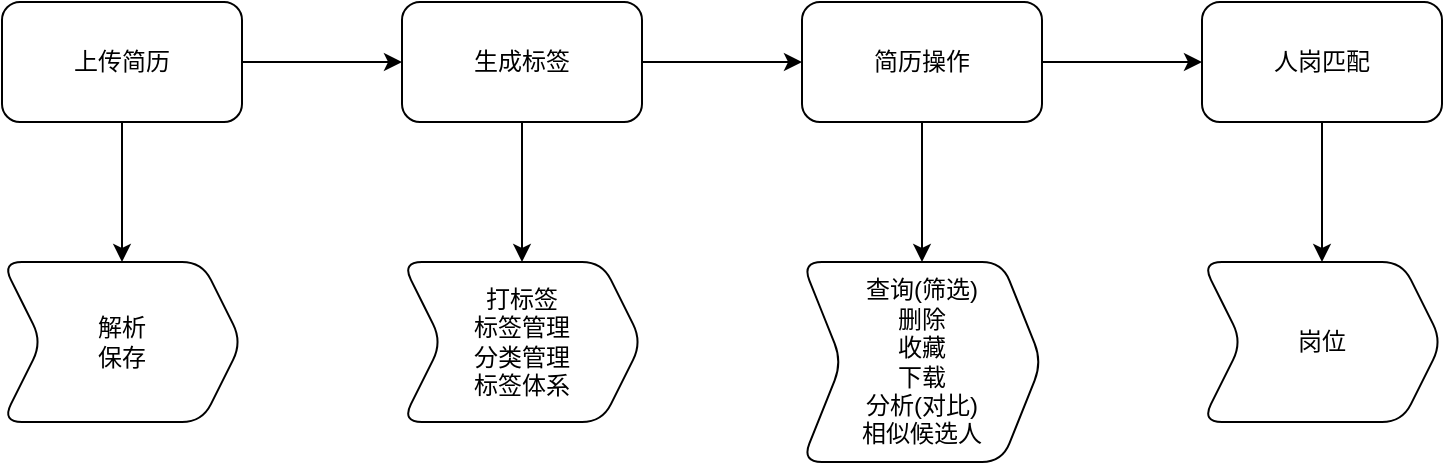 <mxfile version="26.1.1">
  <diagram name="第 1 页" id="cC6RooN1porXghZ-0zzk">
    <mxGraphModel dx="1075" dy="1620" grid="1" gridSize="10" guides="1" tooltips="1" connect="1" arrows="1" fold="1" page="1" pageScale="1" pageWidth="827" pageHeight="1169" math="0" shadow="0">
      <root>
        <mxCell id="0" />
        <mxCell id="1" parent="0" />
        <mxCell id="3hclKP-oYodnJdaM3YGF-3" value="" style="edgeStyle=orthogonalEdgeStyle;rounded=0;orthogonalLoop=1;jettySize=auto;html=1;" edge="1" parent="1" source="3hclKP-oYodnJdaM3YGF-1" target="3hclKP-oYodnJdaM3YGF-2">
          <mxGeometry relative="1" as="geometry" />
        </mxCell>
        <mxCell id="3hclKP-oYodnJdaM3YGF-21" value="" style="edgeStyle=orthogonalEdgeStyle;rounded=0;orthogonalLoop=1;jettySize=auto;html=1;" edge="1" parent="1" source="3hclKP-oYodnJdaM3YGF-1" target="3hclKP-oYodnJdaM3YGF-20">
          <mxGeometry relative="1" as="geometry" />
        </mxCell>
        <mxCell id="3hclKP-oYodnJdaM3YGF-1" value="上传简历" style="rounded=1;whiteSpace=wrap;html=1;" vertex="1" parent="1">
          <mxGeometry x="50" y="-20" width="120" height="60" as="geometry" />
        </mxCell>
        <mxCell id="3hclKP-oYodnJdaM3YGF-5" value="" style="edgeStyle=orthogonalEdgeStyle;rounded=0;orthogonalLoop=1;jettySize=auto;html=1;" edge="1" parent="1" source="3hclKP-oYodnJdaM3YGF-2" target="3hclKP-oYodnJdaM3YGF-4">
          <mxGeometry relative="1" as="geometry" />
        </mxCell>
        <mxCell id="3hclKP-oYodnJdaM3YGF-23" value="" style="edgeStyle=orthogonalEdgeStyle;rounded=0;orthogonalLoop=1;jettySize=auto;html=1;" edge="1" parent="1" source="3hclKP-oYodnJdaM3YGF-2" target="3hclKP-oYodnJdaM3YGF-22">
          <mxGeometry relative="1" as="geometry" />
        </mxCell>
        <mxCell id="3hclKP-oYodnJdaM3YGF-2" value="生成标签" style="whiteSpace=wrap;html=1;rounded=1;" vertex="1" parent="1">
          <mxGeometry x="250" y="-20" width="120" height="60" as="geometry" />
        </mxCell>
        <mxCell id="3hclKP-oYodnJdaM3YGF-7" value="" style="edgeStyle=orthogonalEdgeStyle;rounded=0;orthogonalLoop=1;jettySize=auto;html=1;" edge="1" parent="1" source="3hclKP-oYodnJdaM3YGF-4" target="3hclKP-oYodnJdaM3YGF-6">
          <mxGeometry relative="1" as="geometry" />
        </mxCell>
        <mxCell id="3hclKP-oYodnJdaM3YGF-19" value="" style="edgeStyle=orthogonalEdgeStyle;rounded=0;orthogonalLoop=1;jettySize=auto;html=1;" edge="1" parent="1" source="3hclKP-oYodnJdaM3YGF-4" target="3hclKP-oYodnJdaM3YGF-18">
          <mxGeometry relative="1" as="geometry" />
        </mxCell>
        <mxCell id="3hclKP-oYodnJdaM3YGF-4" value="简历操作" style="whiteSpace=wrap;html=1;rounded=1;" vertex="1" parent="1">
          <mxGeometry x="450" y="-20" width="120" height="60" as="geometry" />
        </mxCell>
        <mxCell id="3hclKP-oYodnJdaM3YGF-25" value="" style="edgeStyle=orthogonalEdgeStyle;rounded=0;orthogonalLoop=1;jettySize=auto;html=1;" edge="1" parent="1" source="3hclKP-oYodnJdaM3YGF-6" target="3hclKP-oYodnJdaM3YGF-24">
          <mxGeometry relative="1" as="geometry" />
        </mxCell>
        <mxCell id="3hclKP-oYodnJdaM3YGF-6" value="人岗匹配" style="whiteSpace=wrap;html=1;rounded=1;" vertex="1" parent="1">
          <mxGeometry x="650" y="-20" width="120" height="60" as="geometry" />
        </mxCell>
        <mxCell id="3hclKP-oYodnJdaM3YGF-18" value="查询(筛选)&lt;br&gt;删除&lt;br&gt;收藏&lt;br&gt;下载&lt;br&gt;分析(对比)&lt;br&gt;相似候选人" style="shape=step;perimeter=stepPerimeter;whiteSpace=wrap;html=1;fixedSize=1;rounded=1;" vertex="1" parent="1">
          <mxGeometry x="450" y="110" width="120" height="100" as="geometry" />
        </mxCell>
        <mxCell id="3hclKP-oYodnJdaM3YGF-20" value="解析&lt;div&gt;保存&lt;/div&gt;" style="shape=step;perimeter=stepPerimeter;whiteSpace=wrap;html=1;fixedSize=1;rounded=1;" vertex="1" parent="1">
          <mxGeometry x="50" y="110" width="120" height="80" as="geometry" />
        </mxCell>
        <mxCell id="3hclKP-oYodnJdaM3YGF-22" value="&lt;br&gt;打标签&lt;br&gt;标签管理&lt;br&gt;分类管理&lt;br&gt;标签体系&lt;br&gt;&lt;div&gt;&lt;br&gt;&lt;/div&gt;" style="shape=step;perimeter=stepPerimeter;whiteSpace=wrap;html=1;fixedSize=1;rounded=1;" vertex="1" parent="1">
          <mxGeometry x="250" y="110" width="120" height="80" as="geometry" />
        </mxCell>
        <mxCell id="3hclKP-oYodnJdaM3YGF-24" value="岗位" style="shape=step;perimeter=stepPerimeter;whiteSpace=wrap;html=1;fixedSize=1;rounded=1;" vertex="1" parent="1">
          <mxGeometry x="650" y="110" width="120" height="80" as="geometry" />
        </mxCell>
      </root>
    </mxGraphModel>
  </diagram>
</mxfile>

